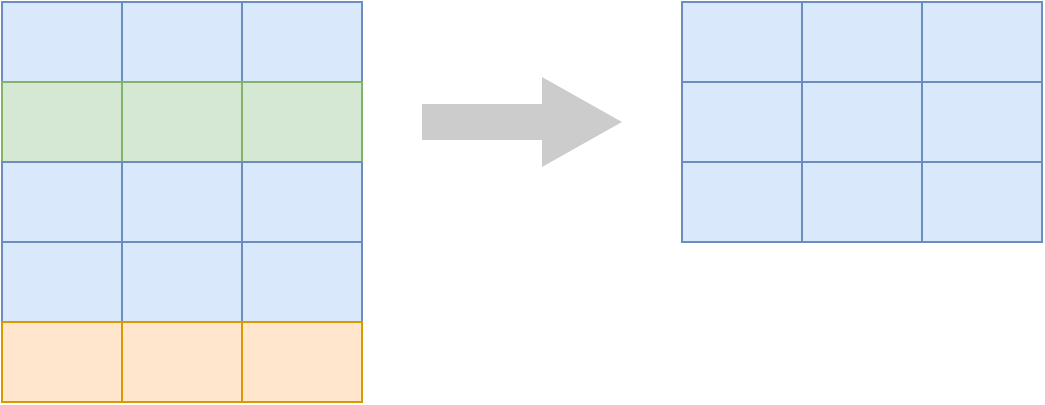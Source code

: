 <mxfile version="13.6.5" type="google"><diagram id="eAKZDhbyrOyP7cdwRSnv" name="Page-1"><mxGraphModel dx="1554" dy="898" grid="1" gridSize="10" guides="1" tooltips="1" connect="1" arrows="1" fold="1" page="1" pageScale="1" pageWidth="850" pageHeight="1100" math="0" shadow="0"><root><mxCell id="0"/><mxCell id="1" parent="0"/><mxCell id="VWwb-h3mht4uzt4C9TT1-1" value="" style="shape=table;html=1;whiteSpace=wrap;startSize=0;container=1;collapsible=0;childLayout=tableLayout;" parent="1" vertex="1"><mxGeometry x="60" y="60" width="180" height="200" as="geometry"/></mxCell><mxCell id="VWwb-h3mht4uzt4C9TT1-2" value="" style="shape=partialRectangle;html=1;whiteSpace=wrap;collapsible=0;dropTarget=0;pointerEvents=0;fillColor=none;top=0;left=0;bottom=0;right=0;points=[[0,0.5],[1,0.5]];portConstraint=eastwest;" parent="VWwb-h3mht4uzt4C9TT1-1" vertex="1"><mxGeometry width="180" height="40" as="geometry"/></mxCell><mxCell id="VWwb-h3mht4uzt4C9TT1-3" value="" style="shape=partialRectangle;html=1;whiteSpace=wrap;connectable=0;fillColor=#dae8fc;top=1;left=1;bottom=1;right=1;overflow=hidden;strokeColor=#6c8ebf;" parent="VWwb-h3mht4uzt4C9TT1-2" vertex="1"><mxGeometry width="60" height="40" as="geometry"/></mxCell><mxCell id="VWwb-h3mht4uzt4C9TT1-4" value="" style="shape=partialRectangle;html=1;whiteSpace=wrap;connectable=0;fillColor=#dae8fc;top=1;left=1;bottom=1;right=1;overflow=hidden;strokeColor=#6c8ebf;" parent="VWwb-h3mht4uzt4C9TT1-2" vertex="1"><mxGeometry x="60" width="60" height="40" as="geometry"/></mxCell><mxCell id="VWwb-h3mht4uzt4C9TT1-5" value="" style="shape=partialRectangle;html=1;whiteSpace=wrap;connectable=0;fillColor=#dae8fc;top=1;left=1;bottom=1;right=1;overflow=hidden;strokeColor=#6c8ebf;" parent="VWwb-h3mht4uzt4C9TT1-2" vertex="1"><mxGeometry x="120" width="60" height="40" as="geometry"/></mxCell><mxCell id="VWwb-h3mht4uzt4C9TT1-14" value="" style="shape=partialRectangle;html=1;whiteSpace=wrap;collapsible=0;dropTarget=0;pointerEvents=0;fillColor=none;top=0;left=0;bottom=0;right=0;points=[[0,0.5],[1,0.5]];portConstraint=eastwest;" parent="VWwb-h3mht4uzt4C9TT1-1" vertex="1"><mxGeometry y="40" width="180" height="40" as="geometry"/></mxCell><mxCell id="VWwb-h3mht4uzt4C9TT1-15" value="" style="shape=partialRectangle;html=1;whiteSpace=wrap;connectable=0;fillColor=#d5e8d4;top=1;left=1;bottom=1;right=1;overflow=hidden;strokeColor=#82b366;" parent="VWwb-h3mht4uzt4C9TT1-14" vertex="1"><mxGeometry width="60" height="40" as="geometry"/></mxCell><mxCell id="VWwb-h3mht4uzt4C9TT1-16" value="" style="shape=partialRectangle;html=1;whiteSpace=wrap;connectable=0;fillColor=#d5e8d4;top=1;left=1;bottom=1;right=1;overflow=hidden;strokeColor=#82b366;" parent="VWwb-h3mht4uzt4C9TT1-14" vertex="1"><mxGeometry x="60" width="60" height="40" as="geometry"/></mxCell><mxCell id="VWwb-h3mht4uzt4C9TT1-17" value="" style="shape=partialRectangle;html=1;whiteSpace=wrap;connectable=0;fillColor=#d5e8d4;top=1;left=1;bottom=1;right=1;overflow=hidden;strokeColor=#82b366;" parent="VWwb-h3mht4uzt4C9TT1-14" vertex="1"><mxGeometry x="120" width="60" height="40" as="geometry"/></mxCell><mxCell id="VWwb-h3mht4uzt4C9TT1-6" value="" style="shape=partialRectangle;html=1;whiteSpace=wrap;collapsible=0;dropTarget=0;pointerEvents=0;fillColor=#dae8fc;top=1;left=1;bottom=1;right=1;points=[[0,0.5],[1,0.5]];portConstraint=eastwest;strokeColor=#6c8ebf;" parent="VWwb-h3mht4uzt4C9TT1-1" vertex="1"><mxGeometry y="80" width="180" height="40" as="geometry"/></mxCell><mxCell id="VWwb-h3mht4uzt4C9TT1-7" value="" style="shape=partialRectangle;html=1;whiteSpace=wrap;connectable=0;fillColor=#dae8fc;top=1;left=1;bottom=1;right=1;overflow=hidden;strokeColor=#6c8ebf;" parent="VWwb-h3mht4uzt4C9TT1-6" vertex="1"><mxGeometry width="60" height="40" as="geometry"/></mxCell><mxCell id="VWwb-h3mht4uzt4C9TT1-8" value="" style="shape=partialRectangle;html=1;whiteSpace=wrap;connectable=0;fillColor=#dae8fc;top=1;left=1;bottom=1;right=1;overflow=hidden;strokeColor=#6c8ebf;" parent="VWwb-h3mht4uzt4C9TT1-6" vertex="1"><mxGeometry x="60" width="60" height="40" as="geometry"/></mxCell><mxCell id="VWwb-h3mht4uzt4C9TT1-9" value="" style="shape=partialRectangle;html=1;whiteSpace=wrap;connectable=0;fillColor=none;top=0;left=0;bottom=0;right=0;overflow=hidden;" parent="VWwb-h3mht4uzt4C9TT1-6" vertex="1"><mxGeometry x="120" width="60" height="40" as="geometry"/></mxCell><mxCell id="VWwb-h3mht4uzt4C9TT1-10" value="" style="shape=partialRectangle;html=1;whiteSpace=wrap;collapsible=0;dropTarget=0;pointerEvents=0;fillColor=none;top=0;left=0;bottom=0;right=0;points=[[0,0.5],[1,0.5]];portConstraint=eastwest;" parent="VWwb-h3mht4uzt4C9TT1-1" vertex="1"><mxGeometry y="120" width="180" height="40" as="geometry"/></mxCell><mxCell id="VWwb-h3mht4uzt4C9TT1-11" value="" style="shape=partialRectangle;html=1;whiteSpace=wrap;connectable=0;fillColor=#dae8fc;top=1;left=1;bottom=1;right=1;overflow=hidden;strokeColor=#6c8ebf;" parent="VWwb-h3mht4uzt4C9TT1-10" vertex="1"><mxGeometry width="60" height="40" as="geometry"/></mxCell><mxCell id="VWwb-h3mht4uzt4C9TT1-12" value="" style="shape=partialRectangle;html=1;whiteSpace=wrap;connectable=0;fillColor=#dae8fc;top=1;left=1;bottom=1;right=1;overflow=hidden;strokeColor=#6c8ebf;" parent="VWwb-h3mht4uzt4C9TT1-10" vertex="1"><mxGeometry x="60" width="60" height="40" as="geometry"/></mxCell><mxCell id="VWwb-h3mht4uzt4C9TT1-13" value="" style="shape=partialRectangle;html=1;whiteSpace=wrap;connectable=0;fillColor=#dae8fc;top=1;left=1;bottom=1;right=1;overflow=hidden;strokeColor=#6c8ebf;" parent="VWwb-h3mht4uzt4C9TT1-10" vertex="1"><mxGeometry x="120" width="60" height="40" as="geometry"/></mxCell><mxCell id="VWwb-h3mht4uzt4C9TT1-18" value="" style="shape=partialRectangle;html=1;whiteSpace=wrap;collapsible=0;dropTarget=0;pointerEvents=0;fillColor=none;top=0;left=0;bottom=0;right=0;points=[[0,0.5],[1,0.5]];portConstraint=eastwest;" parent="VWwb-h3mht4uzt4C9TT1-1" vertex="1"><mxGeometry y="160" width="180" height="40" as="geometry"/></mxCell><mxCell id="VWwb-h3mht4uzt4C9TT1-19" value="" style="shape=partialRectangle;html=1;whiteSpace=wrap;connectable=0;fillColor=#ffe6cc;top=1;left=1;bottom=1;right=1;overflow=hidden;strokeColor=#d79b00;" parent="VWwb-h3mht4uzt4C9TT1-18" vertex="1"><mxGeometry width="60" height="40" as="geometry"/></mxCell><mxCell id="VWwb-h3mht4uzt4C9TT1-20" value="" style="shape=partialRectangle;html=1;whiteSpace=wrap;connectable=0;fillColor=#ffe6cc;top=1;left=1;bottom=1;right=1;overflow=hidden;strokeColor=#d79b00;" parent="VWwb-h3mht4uzt4C9TT1-18" vertex="1"><mxGeometry x="60" width="60" height="40" as="geometry"/></mxCell><mxCell id="VWwb-h3mht4uzt4C9TT1-21" value="" style="shape=partialRectangle;html=1;whiteSpace=wrap;connectable=0;fillColor=#ffe6cc;top=1;left=1;bottom=1;right=1;overflow=hidden;strokeColor=#d79b00;" parent="VWwb-h3mht4uzt4C9TT1-18" vertex="1"><mxGeometry x="120" width="60" height="40" as="geometry"/></mxCell><mxCell id="VWwb-h3mht4uzt4C9TT1-22" value="" style="html=1;shadow=0;dashed=0;align=center;verticalAlign=middle;shape=mxgraph.arrows2.arrow;dy=0.6;dx=40;notch=0;fontColor=#333333;strokeColor=none;fillColor=#CCCCCC;" parent="1" vertex="1"><mxGeometry x="270" y="97.5" width="100" height="45" as="geometry"/></mxCell><mxCell id="VWwb-h3mht4uzt4C9TT1-23" value="" style="shape=table;html=1;whiteSpace=wrap;startSize=0;container=1;collapsible=0;childLayout=tableLayout;" parent="1" vertex="1"><mxGeometry x="400" y="60" width="180" height="120" as="geometry"/></mxCell><mxCell id="VWwb-h3mht4uzt4C9TT1-24" value="" style="shape=partialRectangle;html=1;whiteSpace=wrap;collapsible=0;dropTarget=0;pointerEvents=0;fillColor=none;top=0;left=0;bottom=0;right=0;points=[[0,0.5],[1,0.5]];portConstraint=eastwest;" parent="VWwb-h3mht4uzt4C9TT1-23" vertex="1"><mxGeometry width="180" height="40" as="geometry"/></mxCell><mxCell id="VWwb-h3mht4uzt4C9TT1-25" value="" style="shape=partialRectangle;html=1;whiteSpace=wrap;connectable=0;fillColor=#dae8fc;top=1;left=1;bottom=1;right=1;overflow=hidden;strokeColor=#6c8ebf;" parent="VWwb-h3mht4uzt4C9TT1-24" vertex="1"><mxGeometry width="60" height="40" as="geometry"/></mxCell><mxCell id="VWwb-h3mht4uzt4C9TT1-26" value="" style="shape=partialRectangle;html=1;whiteSpace=wrap;connectable=0;fillColor=#dae8fc;top=1;left=1;bottom=1;right=1;overflow=hidden;strokeColor=#6c8ebf;" parent="VWwb-h3mht4uzt4C9TT1-24" vertex="1"><mxGeometry x="60" width="60" height="40" as="geometry"/></mxCell><mxCell id="VWwb-h3mht4uzt4C9TT1-27" value="" style="shape=partialRectangle;html=1;whiteSpace=wrap;connectable=0;fillColor=#dae8fc;top=1;left=1;bottom=1;right=1;overflow=hidden;strokeColor=#6c8ebf;" parent="VWwb-h3mht4uzt4C9TT1-24" vertex="1"><mxGeometry x="120" width="60" height="40" as="geometry"/></mxCell><mxCell id="VWwb-h3mht4uzt4C9TT1-32" value="" style="shape=partialRectangle;html=1;whiteSpace=wrap;collapsible=0;dropTarget=0;pointerEvents=0;fillColor=#dae8fc;top=1;left=1;bottom=1;right=1;points=[[0,0.5],[1,0.5]];portConstraint=eastwest;strokeColor=#6c8ebf;" parent="VWwb-h3mht4uzt4C9TT1-23" vertex="1"><mxGeometry y="40" width="180" height="40" as="geometry"/></mxCell><mxCell id="VWwb-h3mht4uzt4C9TT1-33" value="" style="shape=partialRectangle;html=1;whiteSpace=wrap;connectable=0;fillColor=#dae8fc;top=1;left=1;bottom=1;right=1;overflow=hidden;strokeColor=#6c8ebf;" parent="VWwb-h3mht4uzt4C9TT1-32" vertex="1"><mxGeometry width="60" height="40" as="geometry"/></mxCell><mxCell id="VWwb-h3mht4uzt4C9TT1-34" value="" style="shape=partialRectangle;html=1;whiteSpace=wrap;connectable=0;fillColor=#dae8fc;top=1;left=1;bottom=1;right=1;overflow=hidden;strokeColor=#6c8ebf;" parent="VWwb-h3mht4uzt4C9TT1-32" vertex="1"><mxGeometry x="60" width="60" height="40" as="geometry"/></mxCell><mxCell id="VWwb-h3mht4uzt4C9TT1-35" value="" style="shape=partialRectangle;html=1;whiteSpace=wrap;connectable=0;fillColor=none;top=0;left=0;bottom=0;right=0;overflow=hidden;" parent="VWwb-h3mht4uzt4C9TT1-32" vertex="1"><mxGeometry x="120" width="60" height="40" as="geometry"/></mxCell><mxCell id="VWwb-h3mht4uzt4C9TT1-36" value="" style="shape=partialRectangle;html=1;whiteSpace=wrap;collapsible=0;dropTarget=0;pointerEvents=0;fillColor=none;top=0;left=0;bottom=0;right=0;points=[[0,0.5],[1,0.5]];portConstraint=eastwest;" parent="VWwb-h3mht4uzt4C9TT1-23" vertex="1"><mxGeometry y="80" width="180" height="40" as="geometry"/></mxCell><mxCell id="VWwb-h3mht4uzt4C9TT1-37" value="" style="shape=partialRectangle;html=1;whiteSpace=wrap;connectable=0;fillColor=#dae8fc;top=1;left=1;bottom=1;right=1;overflow=hidden;strokeColor=#6c8ebf;" parent="VWwb-h3mht4uzt4C9TT1-36" vertex="1"><mxGeometry width="60" height="40" as="geometry"/></mxCell><mxCell id="VWwb-h3mht4uzt4C9TT1-38" value="" style="shape=partialRectangle;html=1;whiteSpace=wrap;connectable=0;fillColor=#dae8fc;top=1;left=1;bottom=1;right=1;overflow=hidden;strokeColor=#6c8ebf;" parent="VWwb-h3mht4uzt4C9TT1-36" vertex="1"><mxGeometry x="60" width="60" height="40" as="geometry"/></mxCell><mxCell id="VWwb-h3mht4uzt4C9TT1-39" value="" style="shape=partialRectangle;html=1;whiteSpace=wrap;connectable=0;fillColor=#dae8fc;top=1;left=1;bottom=1;right=1;overflow=hidden;strokeColor=#6c8ebf;" parent="VWwb-h3mht4uzt4C9TT1-36" vertex="1"><mxGeometry x="120" width="60" height="40" as="geometry"/></mxCell></root></mxGraphModel></diagram></mxfile>